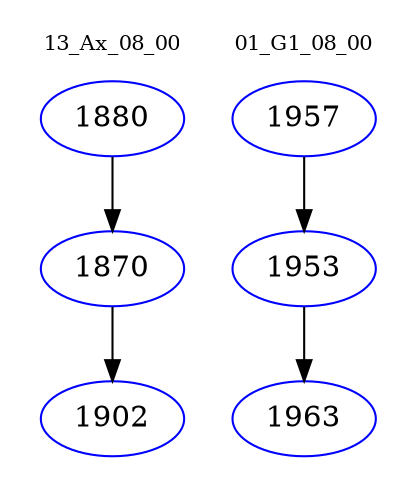 digraph{
subgraph cluster_0 {
color = white
label = "13_Ax_08_00";
fontsize=10;
T0_1880 [label="1880", color="blue"]
T0_1880 -> T0_1870 [color="black"]
T0_1870 [label="1870", color="blue"]
T0_1870 -> T0_1902 [color="black"]
T0_1902 [label="1902", color="blue"]
}
subgraph cluster_1 {
color = white
label = "01_G1_08_00";
fontsize=10;
T1_1957 [label="1957", color="blue"]
T1_1957 -> T1_1953 [color="black"]
T1_1953 [label="1953", color="blue"]
T1_1953 -> T1_1963 [color="black"]
T1_1963 [label="1963", color="blue"]
}
}
